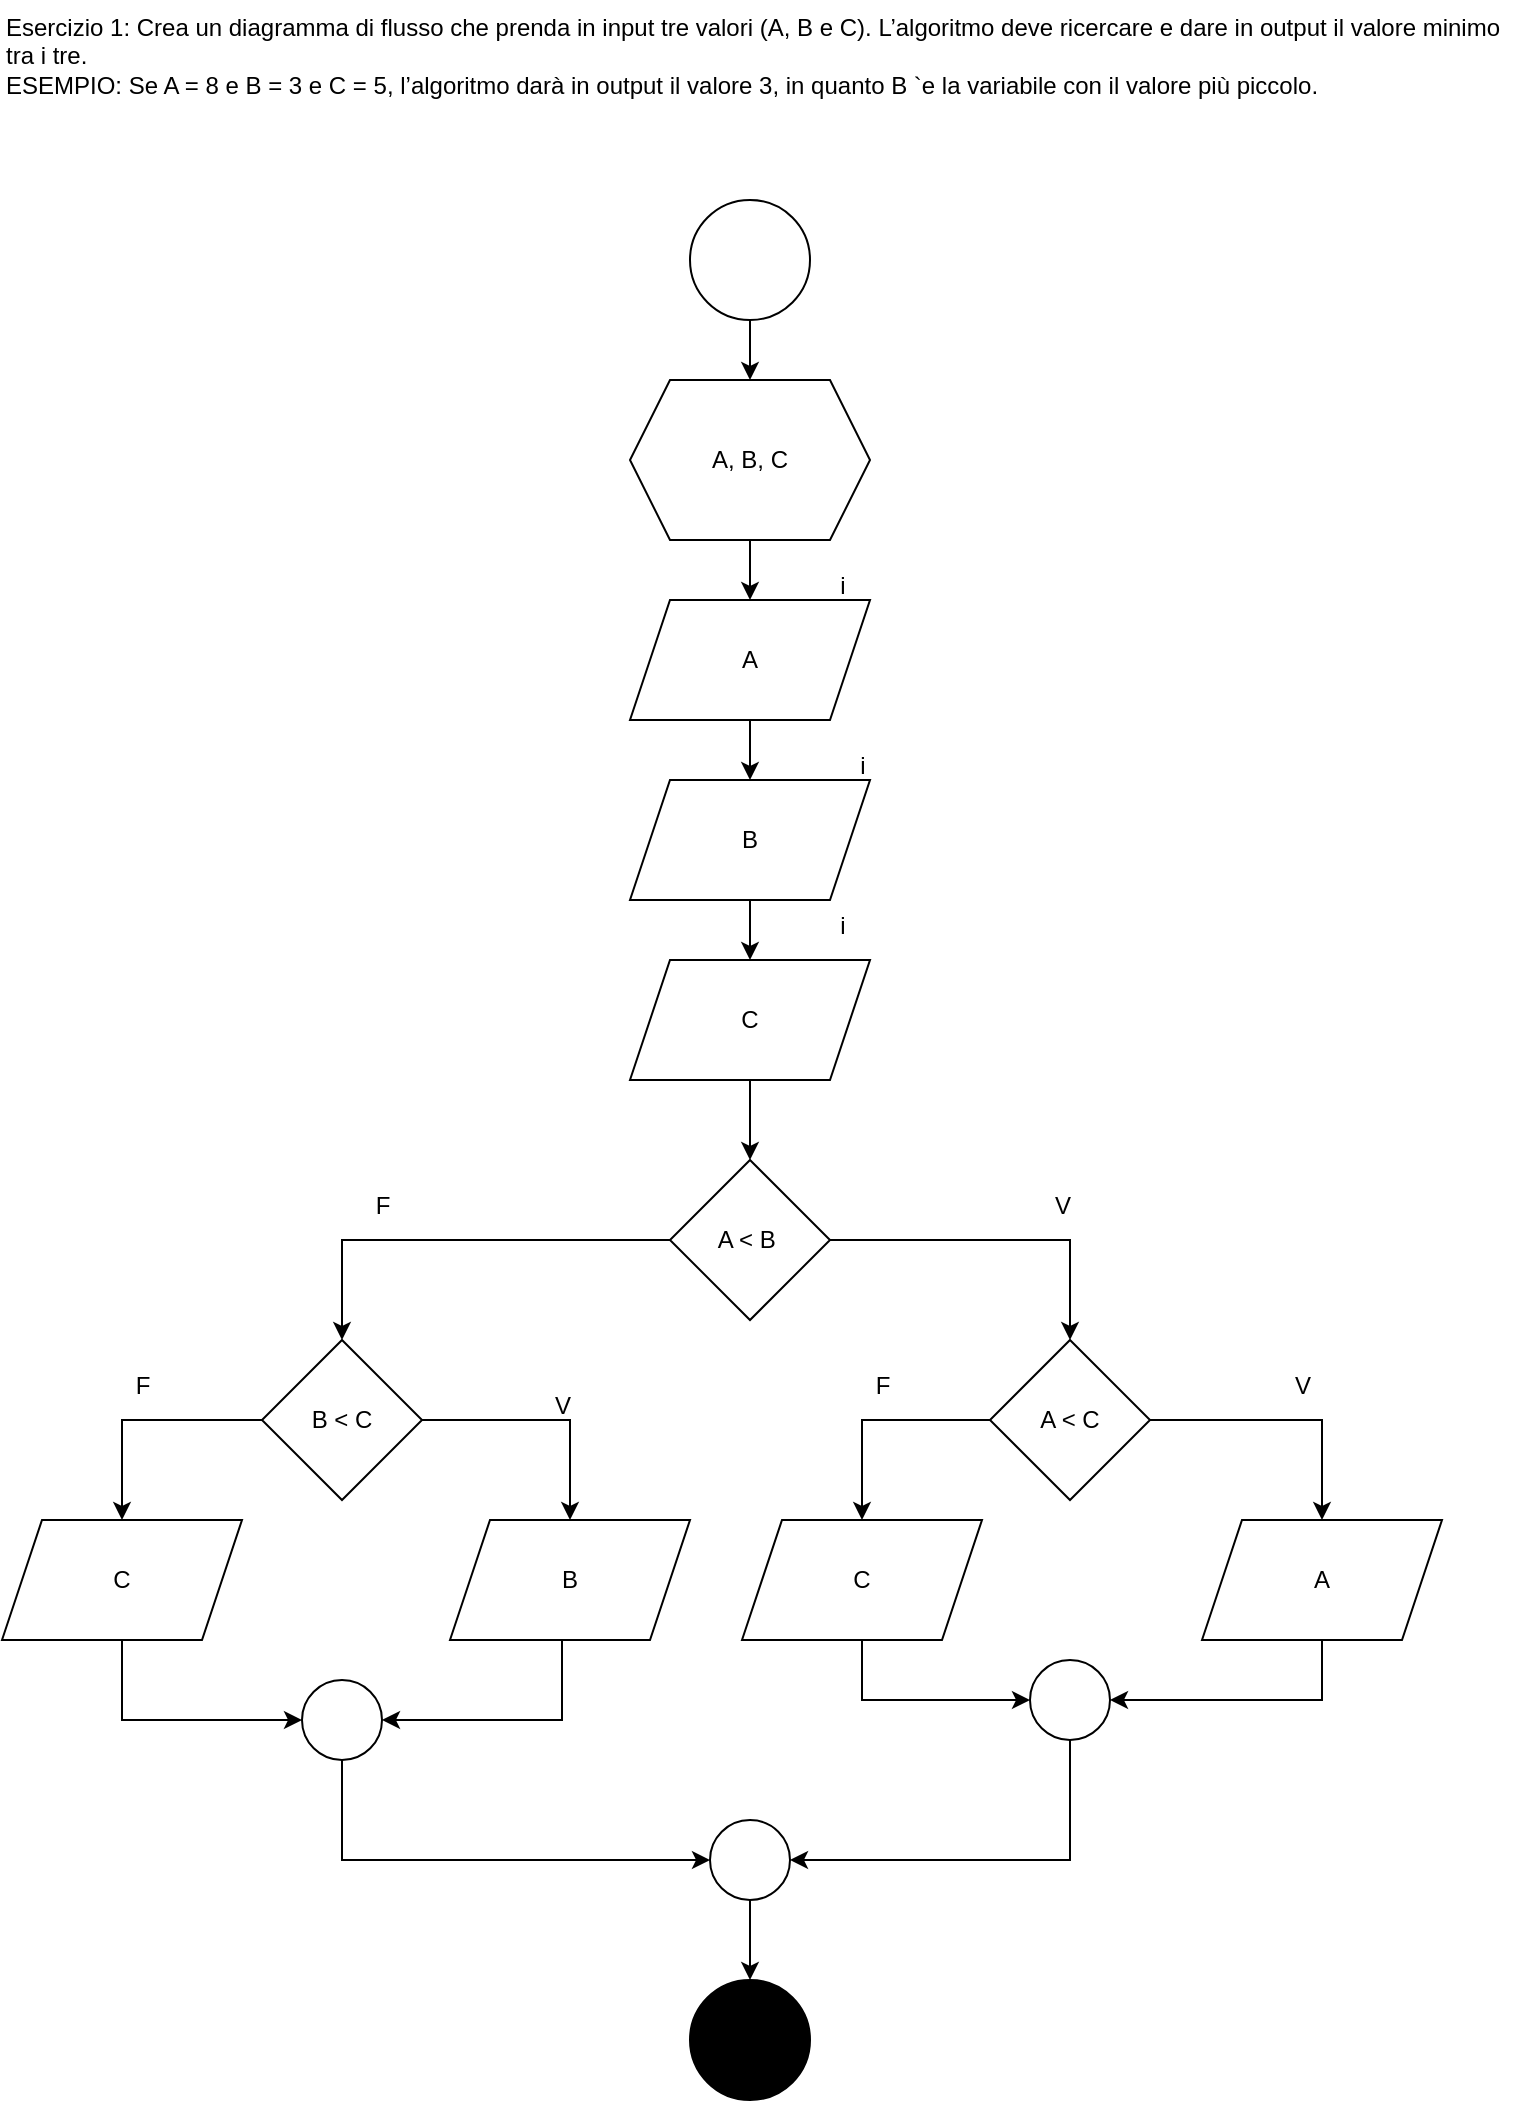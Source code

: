 <mxfile version="25.0.1" pages="3">
  <diagram name="Esercizio1" id="bEEGLLJ7OTbbNJyQvrF7">
    <mxGraphModel grid="1" page="1" gridSize="10" guides="1" tooltips="1" connect="1" arrows="1" fold="1" pageScale="1" pageWidth="827" pageHeight="1169" math="0" shadow="0">
      <root>
        <mxCell id="0" />
        <mxCell id="1" parent="0" />
        <mxCell id="oW1Bl_eHFge_mIeDBe6D-2" value="Esercizio 1: Crea un diagramma di flusso che prenda in input tre valori (A, B e C). L’algoritmo deve ricercare e dare in output il valore minimo tra i tre.&#xa;ESEMPIO: Se A = 8 e B = 3 e C = 5, l’algoritmo darà in output il valore 3, in quanto B `e la variabile con il valore più piccolo." style="text;whiteSpace=wrap;" vertex="1" parent="1">
          <mxGeometry x="40" y="20" width="760" height="90" as="geometry" />
        </mxCell>
        <mxCell id="oW1Bl_eHFge_mIeDBe6D-5" value="" style="edgeStyle=orthogonalEdgeStyle;rounded=0;orthogonalLoop=1;jettySize=auto;html=1;" edge="1" parent="1" source="oW1Bl_eHFge_mIeDBe6D-3" target="oW1Bl_eHFge_mIeDBe6D-4">
          <mxGeometry relative="1" as="geometry" />
        </mxCell>
        <mxCell id="oW1Bl_eHFge_mIeDBe6D-3" value="" style="ellipse;whiteSpace=wrap;html=1;aspect=fixed;" vertex="1" parent="1">
          <mxGeometry x="384" y="120" width="60" height="60" as="geometry" />
        </mxCell>
        <mxCell id="oW1Bl_eHFge_mIeDBe6D-7" value="" style="edgeStyle=orthogonalEdgeStyle;rounded=0;orthogonalLoop=1;jettySize=auto;html=1;" edge="1" parent="1" source="oW1Bl_eHFge_mIeDBe6D-4" target="oW1Bl_eHFge_mIeDBe6D-6">
          <mxGeometry relative="1" as="geometry" />
        </mxCell>
        <mxCell id="oW1Bl_eHFge_mIeDBe6D-4" value="A, B, C" style="shape=hexagon;perimeter=hexagonPerimeter2;whiteSpace=wrap;html=1;fixedSize=1;" vertex="1" parent="1">
          <mxGeometry x="354" y="210" width="120" height="80" as="geometry" />
        </mxCell>
        <mxCell id="oW1Bl_eHFge_mIeDBe6D-9" value="" style="edgeStyle=orthogonalEdgeStyle;rounded=0;orthogonalLoop=1;jettySize=auto;html=1;" edge="1" parent="1" source="oW1Bl_eHFge_mIeDBe6D-6" target="oW1Bl_eHFge_mIeDBe6D-8">
          <mxGeometry relative="1" as="geometry" />
        </mxCell>
        <mxCell id="oW1Bl_eHFge_mIeDBe6D-6" value="A" style="shape=parallelogram;perimeter=parallelogramPerimeter;whiteSpace=wrap;html=1;fixedSize=1;" vertex="1" parent="1">
          <mxGeometry x="354" y="320" width="120" height="60" as="geometry" />
        </mxCell>
        <mxCell id="oW1Bl_eHFge_mIeDBe6D-11" value="" style="edgeStyle=orthogonalEdgeStyle;rounded=0;orthogonalLoop=1;jettySize=auto;html=1;" edge="1" parent="1" source="oW1Bl_eHFge_mIeDBe6D-8" target="oW1Bl_eHFge_mIeDBe6D-10">
          <mxGeometry relative="1" as="geometry" />
        </mxCell>
        <mxCell id="oW1Bl_eHFge_mIeDBe6D-8" value="B" style="shape=parallelogram;perimeter=parallelogramPerimeter;whiteSpace=wrap;html=1;fixedSize=1;" vertex="1" parent="1">
          <mxGeometry x="354" y="410" width="120" height="60" as="geometry" />
        </mxCell>
        <mxCell id="oW1Bl_eHFge_mIeDBe6D-13" value="" style="edgeStyle=orthogonalEdgeStyle;rounded=0;orthogonalLoop=1;jettySize=auto;html=1;" edge="1" parent="1" source="oW1Bl_eHFge_mIeDBe6D-10">
          <mxGeometry relative="1" as="geometry">
            <mxPoint x="414" y="600" as="targetPoint" />
          </mxGeometry>
        </mxCell>
        <mxCell id="oW1Bl_eHFge_mIeDBe6D-10" value="C" style="shape=parallelogram;perimeter=parallelogramPerimeter;whiteSpace=wrap;html=1;fixedSize=1;" vertex="1" parent="1">
          <mxGeometry x="354" y="500" width="120" height="60" as="geometry" />
        </mxCell>
        <mxCell id="oW1Bl_eHFge_mIeDBe6D-15" value="" style="edgeStyle=orthogonalEdgeStyle;rounded=0;orthogonalLoop=1;jettySize=auto;html=1;" edge="1" parent="1">
          <mxGeometry relative="1" as="geometry">
            <mxPoint x="414" y="660" as="sourcePoint" />
          </mxGeometry>
        </mxCell>
        <mxCell id="oW1Bl_eHFge_mIeDBe6D-17" value="" style="edgeStyle=orthogonalEdgeStyle;rounded=0;orthogonalLoop=1;jettySize=auto;html=1;" edge="1" parent="1">
          <mxGeometry relative="1" as="geometry">
            <mxPoint x="414" y="760" as="sourcePoint" />
          </mxGeometry>
        </mxCell>
        <mxCell id="oW1Bl_eHFge_mIeDBe6D-18" value="i" style="text;html=1;align=center;verticalAlign=middle;resizable=0;points=[];autosize=1;strokeColor=none;fillColor=none;" vertex="1" parent="1">
          <mxGeometry x="445" y="298" width="30" height="30" as="geometry" />
        </mxCell>
        <mxCell id="oW1Bl_eHFge_mIeDBe6D-19" value="i" style="text;html=1;align=center;verticalAlign=middle;resizable=0;points=[];autosize=1;strokeColor=none;fillColor=none;" vertex="1" parent="1">
          <mxGeometry x="455" y="388" width="30" height="30" as="geometry" />
        </mxCell>
        <mxCell id="oW1Bl_eHFge_mIeDBe6D-20" value="i" style="text;html=1;align=center;verticalAlign=middle;resizable=0;points=[];autosize=1;strokeColor=none;fillColor=none;" vertex="1" parent="1">
          <mxGeometry x="445" y="468" width="30" height="30" as="geometry" />
        </mxCell>
        <mxCell id="oWS30heGl_dLO_c3H0Wu-3" value="" style="edgeStyle=orthogonalEdgeStyle;rounded=0;orthogonalLoop=1;jettySize=auto;html=1;" edge="1" parent="1" source="oWS30heGl_dLO_c3H0Wu-1" target="oWS30heGl_dLO_c3H0Wu-2">
          <mxGeometry relative="1" as="geometry" />
        </mxCell>
        <mxCell id="oWS30heGl_dLO_c3H0Wu-13" value="" style="edgeStyle=orthogonalEdgeStyle;rounded=0;orthogonalLoop=1;jettySize=auto;html=1;" edge="1" parent="1" source="oWS30heGl_dLO_c3H0Wu-1" target="oWS30heGl_dLO_c3H0Wu-12">
          <mxGeometry relative="1" as="geometry" />
        </mxCell>
        <mxCell id="oWS30heGl_dLO_c3H0Wu-1" value="A &amp;lt; B&amp;nbsp;" style="rhombus;whiteSpace=wrap;html=1;" vertex="1" parent="1">
          <mxGeometry x="374" y="600" width="80" height="80" as="geometry" />
        </mxCell>
        <mxCell id="oWS30heGl_dLO_c3H0Wu-6" value="" style="edgeStyle=orthogonalEdgeStyle;rounded=0;orthogonalLoop=1;jettySize=auto;html=1;" edge="1" parent="1" source="oWS30heGl_dLO_c3H0Wu-2" target="oWS30heGl_dLO_c3H0Wu-5">
          <mxGeometry relative="1" as="geometry" />
        </mxCell>
        <mxCell id="oWS30heGl_dLO_c3H0Wu-9" value="" style="edgeStyle=orthogonalEdgeStyle;rounded=0;orthogonalLoop=1;jettySize=auto;html=1;" edge="1" parent="1" source="oWS30heGl_dLO_c3H0Wu-2" target="oWS30heGl_dLO_c3H0Wu-8">
          <mxGeometry relative="1" as="geometry" />
        </mxCell>
        <mxCell id="oWS30heGl_dLO_c3H0Wu-2" value="A &amp;lt; C" style="rhombus;whiteSpace=wrap;html=1;" vertex="1" parent="1">
          <mxGeometry x="534" y="690" width="80" height="80" as="geometry" />
        </mxCell>
        <mxCell id="oWS30heGl_dLO_c3H0Wu-4" value="V" style="text;html=1;align=center;verticalAlign=middle;resizable=0;points=[];autosize=1;strokeColor=none;fillColor=none;" vertex="1" parent="1">
          <mxGeometry x="555" y="608" width="30" height="30" as="geometry" />
        </mxCell>
        <mxCell id="oWS30heGl_dLO_c3H0Wu-25" style="edgeStyle=orthogonalEdgeStyle;rounded=0;orthogonalLoop=1;jettySize=auto;html=1;entryX=1;entryY=0.5;entryDx=0;entryDy=0;" edge="1" parent="1" source="oWS30heGl_dLO_c3H0Wu-5" target="oWS30heGl_dLO_c3H0Wu-22">
          <mxGeometry relative="1" as="geometry">
            <Array as="points">
              <mxPoint x="700" y="870" />
            </Array>
          </mxGeometry>
        </mxCell>
        <mxCell id="oWS30heGl_dLO_c3H0Wu-5" value="A" style="shape=parallelogram;perimeter=parallelogramPerimeter;whiteSpace=wrap;html=1;fixedSize=1;" vertex="1" parent="1">
          <mxGeometry x="640" y="780" width="120" height="60" as="geometry" />
        </mxCell>
        <mxCell id="oWS30heGl_dLO_c3H0Wu-7" value="V" style="text;html=1;align=center;verticalAlign=middle;resizable=0;points=[];autosize=1;strokeColor=none;fillColor=none;" vertex="1" parent="1">
          <mxGeometry x="675" y="698" width="30" height="30" as="geometry" />
        </mxCell>
        <mxCell id="oWS30heGl_dLO_c3H0Wu-24" style="edgeStyle=orthogonalEdgeStyle;rounded=0;orthogonalLoop=1;jettySize=auto;html=1;entryX=0;entryY=0.5;entryDx=0;entryDy=0;" edge="1" parent="1" source="oWS30heGl_dLO_c3H0Wu-8" target="oWS30heGl_dLO_c3H0Wu-22">
          <mxGeometry relative="1" as="geometry">
            <Array as="points">
              <mxPoint x="470" y="870" />
            </Array>
          </mxGeometry>
        </mxCell>
        <mxCell id="oWS30heGl_dLO_c3H0Wu-8" value="C" style="shape=parallelogram;perimeter=parallelogramPerimeter;whiteSpace=wrap;html=1;fixedSize=1;" vertex="1" parent="1">
          <mxGeometry x="410" y="780" width="120" height="60" as="geometry" />
        </mxCell>
        <mxCell id="oWS30heGl_dLO_c3H0Wu-10" value="F" style="text;html=1;align=center;verticalAlign=middle;resizable=0;points=[];autosize=1;strokeColor=none;fillColor=none;" vertex="1" parent="1">
          <mxGeometry x="465" y="698" width="30" height="30" as="geometry" />
        </mxCell>
        <mxCell id="oWS30heGl_dLO_c3H0Wu-16" value="" style="edgeStyle=orthogonalEdgeStyle;rounded=0;orthogonalLoop=1;jettySize=auto;html=1;" edge="1" parent="1" source="oWS30heGl_dLO_c3H0Wu-12" target="oWS30heGl_dLO_c3H0Wu-15">
          <mxGeometry relative="1" as="geometry" />
        </mxCell>
        <mxCell id="oWS30heGl_dLO_c3H0Wu-19" value="" style="edgeStyle=orthogonalEdgeStyle;rounded=0;orthogonalLoop=1;jettySize=auto;html=1;" edge="1" parent="1" source="oWS30heGl_dLO_c3H0Wu-12" target="oWS30heGl_dLO_c3H0Wu-18">
          <mxGeometry relative="1" as="geometry" />
        </mxCell>
        <mxCell id="oWS30heGl_dLO_c3H0Wu-12" value="B &amp;lt; C" style="rhombus;whiteSpace=wrap;html=1;" vertex="1" parent="1">
          <mxGeometry x="170" y="690" width="80" height="80" as="geometry" />
        </mxCell>
        <mxCell id="oWS30heGl_dLO_c3H0Wu-14" value="F" style="text;html=1;align=center;verticalAlign=middle;resizable=0;points=[];autosize=1;strokeColor=none;fillColor=none;" vertex="1" parent="1">
          <mxGeometry x="215" y="608" width="30" height="30" as="geometry" />
        </mxCell>
        <mxCell id="oWS30heGl_dLO_c3H0Wu-23" style="edgeStyle=orthogonalEdgeStyle;rounded=0;orthogonalLoop=1;jettySize=auto;html=1;entryX=1;entryY=0.5;entryDx=0;entryDy=0;" edge="1" parent="1" source="oWS30heGl_dLO_c3H0Wu-15" target="oWS30heGl_dLO_c3H0Wu-20">
          <mxGeometry relative="1" as="geometry">
            <Array as="points">
              <mxPoint x="320" y="880" />
            </Array>
          </mxGeometry>
        </mxCell>
        <mxCell id="oWS30heGl_dLO_c3H0Wu-15" value="B" style="shape=parallelogram;perimeter=parallelogramPerimeter;whiteSpace=wrap;html=1;fixedSize=1;" vertex="1" parent="1">
          <mxGeometry x="264" y="780" width="120" height="60" as="geometry" />
        </mxCell>
        <mxCell id="oWS30heGl_dLO_c3H0Wu-17" value="V" style="text;html=1;align=center;verticalAlign=middle;resizable=0;points=[];autosize=1;strokeColor=none;fillColor=none;" vertex="1" parent="1">
          <mxGeometry x="305" y="708" width="30" height="30" as="geometry" />
        </mxCell>
        <mxCell id="oWS30heGl_dLO_c3H0Wu-21" value="" style="edgeStyle=orthogonalEdgeStyle;rounded=0;orthogonalLoop=1;jettySize=auto;html=1;" edge="1" parent="1" source="oWS30heGl_dLO_c3H0Wu-18" target="oWS30heGl_dLO_c3H0Wu-20">
          <mxGeometry relative="1" as="geometry">
            <Array as="points">
              <mxPoint x="100" y="880" />
            </Array>
          </mxGeometry>
        </mxCell>
        <mxCell id="oWS30heGl_dLO_c3H0Wu-18" value="C" style="shape=parallelogram;perimeter=parallelogramPerimeter;whiteSpace=wrap;html=1;fixedSize=1;" vertex="1" parent="1">
          <mxGeometry x="40" y="780" width="120" height="60" as="geometry" />
        </mxCell>
        <mxCell id="oWS30heGl_dLO_c3H0Wu-27" style="edgeStyle=orthogonalEdgeStyle;rounded=0;orthogonalLoop=1;jettySize=auto;html=1;entryX=0;entryY=0.5;entryDx=0;entryDy=0;" edge="1" parent="1" source="oWS30heGl_dLO_c3H0Wu-20" target="oWS30heGl_dLO_c3H0Wu-26">
          <mxGeometry relative="1" as="geometry">
            <Array as="points">
              <mxPoint x="210" y="950" />
            </Array>
          </mxGeometry>
        </mxCell>
        <mxCell id="oWS30heGl_dLO_c3H0Wu-20" value="" style="ellipse;whiteSpace=wrap;html=1;aspect=fixed;" vertex="1" parent="1">
          <mxGeometry x="190" y="860" width="40" height="40" as="geometry" />
        </mxCell>
        <mxCell id="oWS30heGl_dLO_c3H0Wu-28" style="edgeStyle=orthogonalEdgeStyle;rounded=0;orthogonalLoop=1;jettySize=auto;html=1;entryX=1;entryY=0.5;entryDx=0;entryDy=0;" edge="1" parent="1" source="oWS30heGl_dLO_c3H0Wu-22" target="oWS30heGl_dLO_c3H0Wu-26">
          <mxGeometry relative="1" as="geometry">
            <Array as="points">
              <mxPoint x="574" y="950" />
            </Array>
          </mxGeometry>
        </mxCell>
        <mxCell id="oWS30heGl_dLO_c3H0Wu-22" value="" style="ellipse;whiteSpace=wrap;html=1;aspect=fixed;" vertex="1" parent="1">
          <mxGeometry x="554" y="850" width="40" height="40" as="geometry" />
        </mxCell>
        <mxCell id="oWS30heGl_dLO_c3H0Wu-30" value="" style="edgeStyle=orthogonalEdgeStyle;rounded=0;orthogonalLoop=1;jettySize=auto;html=1;" edge="1" parent="1" source="oWS30heGl_dLO_c3H0Wu-26" target="oWS30heGl_dLO_c3H0Wu-29">
          <mxGeometry relative="1" as="geometry" />
        </mxCell>
        <mxCell id="oWS30heGl_dLO_c3H0Wu-26" value="" style="ellipse;whiteSpace=wrap;html=1;aspect=fixed;" vertex="1" parent="1">
          <mxGeometry x="394" y="930" width="40" height="40" as="geometry" />
        </mxCell>
        <mxCell id="oWS30heGl_dLO_c3H0Wu-29" value="" style="ellipse;whiteSpace=wrap;html=1;aspect=fixed;fillColor=#000000;" vertex="1" parent="1">
          <mxGeometry x="384" y="1010" width="60" height="60" as="geometry" />
        </mxCell>
        <mxCell id="oWS30heGl_dLO_c3H0Wu-31" value="F" style="text;html=1;align=center;verticalAlign=middle;resizable=0;points=[];autosize=1;strokeColor=none;fillColor=none;" vertex="1" parent="1">
          <mxGeometry x="95" y="698" width="30" height="30" as="geometry" />
        </mxCell>
      </root>
    </mxGraphModel>
  </diagram>
  <diagram id="IhHKsH87OmKHc1K-I2tt" name="Esercizio2">
    <mxGraphModel grid="1" page="1" gridSize="10" guides="1" tooltips="1" connect="1" arrows="1" fold="1" pageScale="1" pageWidth="827" pageHeight="1169" math="0" shadow="0">
      <root>
        <mxCell id="0" />
        <mxCell id="1" parent="0" />
        <mxCell id="VLOR1rCuEXc1SV36O96Z-1" value="Esercizio 2: Creare un diagramma di flusso che prenda in input un valore A e verifichi se quel numero è compreso tra 45 e 90.&#xa;Se SI, dovrò aggiungere 10 ala variabile A, altrimenti dorvrò togliere 10 alla variabile A. Dare in output alla fine il valore di A.&#xa;ESEMPIO: Se A = 8, l’algoritmo deve stampare: -2." style="text;whiteSpace=wrap;" vertex="1" parent="1">
          <mxGeometry x="76" y="30" width="710" height="60" as="geometry" />
        </mxCell>
        <mxCell id="VLOR1rCuEXc1SV36O96Z-4" value="" style="edgeStyle=orthogonalEdgeStyle;rounded=0;orthogonalLoop=1;jettySize=auto;html=1;" edge="1" parent="1" source="VLOR1rCuEXc1SV36O96Z-2" target="VLOR1rCuEXc1SV36O96Z-3">
          <mxGeometry relative="1" as="geometry" />
        </mxCell>
        <mxCell id="VLOR1rCuEXc1SV36O96Z-2" value="" style="ellipse;whiteSpace=wrap;html=1;aspect=fixed;" vertex="1" parent="1">
          <mxGeometry x="384" y="120" width="60" height="60" as="geometry" />
        </mxCell>
        <mxCell id="VLOR1rCuEXc1SV36O96Z-6" value="" style="edgeStyle=orthogonalEdgeStyle;rounded=0;orthogonalLoop=1;jettySize=auto;html=1;" edge="1" parent="1" source="VLOR1rCuEXc1SV36O96Z-3" target="VLOR1rCuEXc1SV36O96Z-5">
          <mxGeometry relative="1" as="geometry" />
        </mxCell>
        <mxCell id="VLOR1rCuEXc1SV36O96Z-3" value="A" style="shape=hexagon;perimeter=hexagonPerimeter2;whiteSpace=wrap;html=1;fixedSize=1;" vertex="1" parent="1">
          <mxGeometry x="354" y="200" width="120" height="80" as="geometry" />
        </mxCell>
        <mxCell id="VLOR1rCuEXc1SV36O96Z-8" value="" style="edgeStyle=orthogonalEdgeStyle;rounded=0;orthogonalLoop=1;jettySize=auto;html=1;" edge="1" parent="1" source="VLOR1rCuEXc1SV36O96Z-5" target="VLOR1rCuEXc1SV36O96Z-7">
          <mxGeometry relative="1" as="geometry" />
        </mxCell>
        <mxCell id="VLOR1rCuEXc1SV36O96Z-5" value="A" style="shape=parallelogram;perimeter=parallelogramPerimeter;whiteSpace=wrap;html=1;fixedSize=1;" vertex="1" parent="1">
          <mxGeometry x="354" y="310" width="120" height="60" as="geometry" />
        </mxCell>
        <mxCell id="bXKrPaRNPgXGQ0E9PXtB-4" value="" style="edgeStyle=orthogonalEdgeStyle;rounded=0;orthogonalLoop=1;jettySize=auto;html=1;" edge="1" parent="1" source="VLOR1rCuEXc1SV36O96Z-7" target="bXKrPaRNPgXGQ0E9PXtB-3">
          <mxGeometry relative="1" as="geometry" />
        </mxCell>
        <mxCell id="bXKrPaRNPgXGQ0E9PXtB-7" value="" style="edgeStyle=orthogonalEdgeStyle;rounded=0;orthogonalLoop=1;jettySize=auto;html=1;" edge="1" parent="1" source="VLOR1rCuEXc1SV36O96Z-7" target="bXKrPaRNPgXGQ0E9PXtB-6">
          <mxGeometry relative="1" as="geometry" />
        </mxCell>
        <mxCell id="VLOR1rCuEXc1SV36O96Z-7" value="A&amp;gt;=45 &amp;amp;&amp;amp; A&amp;lt;=90" style="rhombus;whiteSpace=wrap;html=1;" vertex="1" parent="1">
          <mxGeometry x="374" y="400" width="80" height="80" as="geometry" />
        </mxCell>
        <mxCell id="bXKrPaRNPgXGQ0E9PXtB-9" value="" style="edgeStyle=orthogonalEdgeStyle;rounded=0;orthogonalLoop=1;jettySize=auto;html=1;" edge="1" parent="1" source="bXKrPaRNPgXGQ0E9PXtB-3" target="bXKrPaRNPgXGQ0E9PXtB-8">
          <mxGeometry relative="1" as="geometry" />
        </mxCell>
        <mxCell id="bXKrPaRNPgXGQ0E9PXtB-3" value="A = A + 10" style="whiteSpace=wrap;html=1;" vertex="1" parent="1">
          <mxGeometry x="514" y="490" width="120" height="60" as="geometry" />
        </mxCell>
        <mxCell id="bXKrPaRNPgXGQ0E9PXtB-5" value="V" style="text;html=1;align=center;verticalAlign=middle;resizable=0;points=[];autosize=1;strokeColor=none;fillColor=none;" vertex="1" parent="1">
          <mxGeometry x="535" y="408" width="30" height="30" as="geometry" />
        </mxCell>
        <mxCell id="bXKrPaRNPgXGQ0E9PXtB-11" value="" style="edgeStyle=orthogonalEdgeStyle;rounded=0;orthogonalLoop=1;jettySize=auto;html=1;" edge="1" parent="1" source="bXKrPaRNPgXGQ0E9PXtB-6" target="bXKrPaRNPgXGQ0E9PXtB-10">
          <mxGeometry relative="1" as="geometry" />
        </mxCell>
        <mxCell id="bXKrPaRNPgXGQ0E9PXtB-6" value="A = A - 10" style="whiteSpace=wrap;html=1;" vertex="1" parent="1">
          <mxGeometry x="190" y="490" width="120" height="60" as="geometry" />
        </mxCell>
        <mxCell id="bXKrPaRNPgXGQ0E9PXtB-14" style="edgeStyle=orthogonalEdgeStyle;rounded=0;orthogonalLoop=1;jettySize=auto;html=1;entryX=1;entryY=0.5;entryDx=0;entryDy=0;" edge="1" parent="1" source="bXKrPaRNPgXGQ0E9PXtB-8" target="bXKrPaRNPgXGQ0E9PXtB-12">
          <mxGeometry relative="1" as="geometry">
            <Array as="points">
              <mxPoint x="574" y="690" />
            </Array>
          </mxGeometry>
        </mxCell>
        <mxCell id="bXKrPaRNPgXGQ0E9PXtB-8" value="A" style="shape=parallelogram;perimeter=parallelogramPerimeter;whiteSpace=wrap;html=1;fixedSize=1;" vertex="1" parent="1">
          <mxGeometry x="514" y="585" width="120" height="60" as="geometry" />
        </mxCell>
        <mxCell id="bXKrPaRNPgXGQ0E9PXtB-13" value="" style="edgeStyle=orthogonalEdgeStyle;rounded=0;orthogonalLoop=1;jettySize=auto;html=1;" edge="1" parent="1" source="bXKrPaRNPgXGQ0E9PXtB-10" target="bXKrPaRNPgXGQ0E9PXtB-12">
          <mxGeometry relative="1" as="geometry">
            <Array as="points">
              <mxPoint x="250" y="685" />
            </Array>
          </mxGeometry>
        </mxCell>
        <mxCell id="bXKrPaRNPgXGQ0E9PXtB-10" value="A" style="shape=parallelogram;perimeter=parallelogramPerimeter;whiteSpace=wrap;html=1;fixedSize=1;" vertex="1" parent="1">
          <mxGeometry x="190" y="585" width="120" height="60" as="geometry" />
        </mxCell>
        <mxCell id="bXKrPaRNPgXGQ0E9PXtB-16" value="" style="edgeStyle=orthogonalEdgeStyle;rounded=0;orthogonalLoop=1;jettySize=auto;html=1;" edge="1" parent="1" source="bXKrPaRNPgXGQ0E9PXtB-12" target="bXKrPaRNPgXGQ0E9PXtB-15">
          <mxGeometry relative="1" as="geometry" />
        </mxCell>
        <mxCell id="bXKrPaRNPgXGQ0E9PXtB-12" value="" style="ellipse;whiteSpace=wrap;html=1;aspect=fixed;" vertex="1" parent="1">
          <mxGeometry x="394" y="670" width="40" height="40" as="geometry" />
        </mxCell>
        <mxCell id="bXKrPaRNPgXGQ0E9PXtB-15" value="" style="ellipse;whiteSpace=wrap;html=1;aspect=fixed;fillColor=#000000;" vertex="1" parent="1">
          <mxGeometry x="384" y="750" width="60" height="60" as="geometry" />
        </mxCell>
        <mxCell id="bXKrPaRNPgXGQ0E9PXtB-17" value="i" style="text;html=1;align=center;verticalAlign=middle;resizable=0;points=[];autosize=1;strokeColor=none;fillColor=none;" vertex="1" parent="1">
          <mxGeometry x="455" y="278" width="30" height="30" as="geometry" />
        </mxCell>
        <mxCell id="bXKrPaRNPgXGQ0E9PXtB-18" value="o" style="text;html=1;align=center;verticalAlign=middle;resizable=0;points=[];autosize=1;strokeColor=none;fillColor=none;" vertex="1" parent="1">
          <mxGeometry x="295" y="560" width="30" height="30" as="geometry" />
        </mxCell>
        <mxCell id="bXKrPaRNPgXGQ0E9PXtB-19" value="o" style="text;html=1;align=center;verticalAlign=middle;resizable=0;points=[];autosize=1;strokeColor=none;fillColor=none;" vertex="1" parent="1">
          <mxGeometry x="615" y="558" width="30" height="30" as="geometry" />
        </mxCell>
      </root>
    </mxGraphModel>
  </diagram>
  <diagram id="dpHXQyQt7yomIiqoSShF" name="Esercizio3">
    <mxGraphModel grid="1" page="1" gridSize="10" guides="1" tooltips="1" connect="1" arrows="1" fold="1" pageScale="1" pageWidth="827" pageHeight="1169" math="0" shadow="0">
      <root>
        <mxCell id="0" />
        <mxCell id="1" parent="0" />
        <mxCell id="JqWWy_C_pOQlOoObfxrH-1" value="Esercizio 3: Creare un diagramma di flusso che prenda in input un valore A ed un valore B. Se entrambi i valori sono minori di 30 o maggiori di 60 allora si deve sommare A con B e stampare il risultato, altrimenti bisogna sottrare dalla variabile A la variabile B e stapare il risultato.&#xa;ESEMPIO: Se A = 33 e B 45, l’algoritmo sommare entrambi i valori e stampare il risultato, ovvero 78.&#xa;N.B. Come e dove posso utilizzare un altro valore per la somma o differenza, oltre alla variabile A e B?" style="text;whiteSpace=wrap;" vertex="1" parent="1">
          <mxGeometry x="40" y="30" width="740" height="80" as="geometry" />
        </mxCell>
        <mxCell id="U7o5_-ponXefEtZOz1nV-3" value="" style="edgeStyle=orthogonalEdgeStyle;rounded=0;orthogonalLoop=1;jettySize=auto;html=1;" edge="1" parent="1" source="U7o5_-ponXefEtZOz1nV-1" target="U7o5_-ponXefEtZOz1nV-2">
          <mxGeometry relative="1" as="geometry" />
        </mxCell>
        <mxCell id="U7o5_-ponXefEtZOz1nV-1" value="" style="ellipse;whiteSpace=wrap;html=1;aspect=fixed;" vertex="1" parent="1">
          <mxGeometry x="384" y="120" width="60" height="60" as="geometry" />
        </mxCell>
        <mxCell id="U7o5_-ponXefEtZOz1nV-5" value="" style="edgeStyle=orthogonalEdgeStyle;rounded=0;orthogonalLoop=1;jettySize=auto;html=1;" edge="1" parent="1" source="U7o5_-ponXefEtZOz1nV-2" target="U7o5_-ponXefEtZOz1nV-4">
          <mxGeometry relative="1" as="geometry" />
        </mxCell>
        <mxCell id="U7o5_-ponXefEtZOz1nV-2" value="A, B, SOMMA, DIFFERENZA" style="shape=hexagon;perimeter=hexagonPerimeter2;whiteSpace=wrap;html=1;fixedSize=1;" vertex="1" parent="1">
          <mxGeometry x="354" y="200" width="120" height="80" as="geometry" />
        </mxCell>
        <mxCell id="U7o5_-ponXefEtZOz1nV-8" value="" style="edgeStyle=orthogonalEdgeStyle;rounded=0;orthogonalLoop=1;jettySize=auto;html=1;" edge="1" parent="1" source="U7o5_-ponXefEtZOz1nV-4" target="U7o5_-ponXefEtZOz1nV-7">
          <mxGeometry relative="1" as="geometry" />
        </mxCell>
        <mxCell id="U7o5_-ponXefEtZOz1nV-4" value="A, B" style="shape=parallelogram;perimeter=parallelogramPerimeter;whiteSpace=wrap;html=1;fixedSize=1;" vertex="1" parent="1">
          <mxGeometry x="354" y="310" width="120" height="60" as="geometry" />
        </mxCell>
        <mxCell id="U7o5_-ponXefEtZOz1nV-6" value="i" style="text;html=1;align=center;verticalAlign=middle;resizable=0;points=[];autosize=1;strokeColor=none;fillColor=none;" vertex="1" parent="1">
          <mxGeometry x="455" y="288" width="30" height="30" as="geometry" />
        </mxCell>
        <mxCell id="U7o5_-ponXefEtZOz1nV-10" style="edgeStyle=orthogonalEdgeStyle;rounded=0;orthogonalLoop=1;jettySize=auto;html=1;entryX=0.5;entryY=0;entryDx=0;entryDy=0;" edge="1" parent="1" source="U7o5_-ponXefEtZOz1nV-7" target="U7o5_-ponXefEtZOz1nV-9">
          <mxGeometry relative="1" as="geometry" />
        </mxCell>
        <mxCell id="U7o5_-ponXefEtZOz1nV-20" value="" style="edgeStyle=orthogonalEdgeStyle;rounded=0;orthogonalLoop=1;jettySize=auto;html=1;" edge="1" parent="1" source="U7o5_-ponXefEtZOz1nV-7" target="U7o5_-ponXefEtZOz1nV-19">
          <mxGeometry relative="1" as="geometry" />
        </mxCell>
        <mxCell id="U7o5_-ponXefEtZOz1nV-7" value="A &amp;gt;=30 || A&amp;lt;=60" style="rhombus;whiteSpace=wrap;html=1;" vertex="1" parent="1">
          <mxGeometry x="356" y="400" width="116" height="110" as="geometry" />
        </mxCell>
        <mxCell id="U7o5_-ponXefEtZOz1nV-16" value="" style="edgeStyle=orthogonalEdgeStyle;rounded=0;orthogonalLoop=1;jettySize=auto;html=1;" edge="1" parent="1" source="U7o5_-ponXefEtZOz1nV-9" target="U7o5_-ponXefEtZOz1nV-15">
          <mxGeometry relative="1" as="geometry" />
        </mxCell>
        <mxCell id="U7o5_-ponXefEtZOz1nV-18" value="" style="edgeStyle=orthogonalEdgeStyle;rounded=0;orthogonalLoop=1;jettySize=auto;html=1;" edge="1" parent="1" source="U7o5_-ponXefEtZOz1nV-9" target="U7o5_-ponXefEtZOz1nV-17">
          <mxGeometry relative="1" as="geometry" />
        </mxCell>
        <mxCell id="U7o5_-ponXefEtZOz1nV-9" value="B &amp;gt;=30 || B&amp;lt;=60" style="rhombus;whiteSpace=wrap;html=1;" vertex="1" parent="1">
          <mxGeometry x="530" y="500" width="116" height="110" as="geometry" />
        </mxCell>
        <mxCell id="U7o5_-ponXefEtZOz1nV-11" value="V" style="text;html=1;align=center;verticalAlign=middle;resizable=0;points=[];autosize=1;strokeColor=none;fillColor=none;" vertex="1" parent="1">
          <mxGeometry x="565" y="418" width="30" height="30" as="geometry" />
        </mxCell>
        <mxCell id="U7o5_-ponXefEtZOz1nV-30" value="" style="edgeStyle=orthogonalEdgeStyle;rounded=0;orthogonalLoop=1;jettySize=auto;html=1;" edge="1" parent="1" source="U7o5_-ponXefEtZOz1nV-15" target="U7o5_-ponXefEtZOz1nV-29">
          <mxGeometry relative="1" as="geometry" />
        </mxCell>
        <mxCell id="U7o5_-ponXefEtZOz1nV-15" value="SOMMA = A + B" style="whiteSpace=wrap;html=1;" vertex="1" parent="1">
          <mxGeometry x="650" y="620" width="120" height="60" as="geometry" />
        </mxCell>
        <mxCell id="U7o5_-ponXefEtZOz1nV-32" value="" style="edgeStyle=orthogonalEdgeStyle;rounded=0;orthogonalLoop=1;jettySize=auto;html=1;" edge="1" parent="1" source="U7o5_-ponXefEtZOz1nV-17" target="U7o5_-ponXefEtZOz1nV-31">
          <mxGeometry relative="1" as="geometry" />
        </mxCell>
        <mxCell id="U7o5_-ponXefEtZOz1nV-17" value="DIFFERENZA = &amp;nbsp;A - B" style="whiteSpace=wrap;html=1;" vertex="1" parent="1">
          <mxGeometry x="380" y="620" width="120" height="60" as="geometry" />
        </mxCell>
        <mxCell id="U7o5_-ponXefEtZOz1nV-34" value="" style="edgeStyle=orthogonalEdgeStyle;rounded=0;orthogonalLoop=1;jettySize=auto;html=1;" edge="1" parent="1" source="U7o5_-ponXefEtZOz1nV-19" target="U7o5_-ponXefEtZOz1nV-33">
          <mxGeometry relative="1" as="geometry" />
        </mxCell>
        <mxCell id="U7o5_-ponXefEtZOz1nV-19" value="DIFFERENZA = &amp;nbsp;A - B" style="whiteSpace=wrap;html=1;" vertex="1" parent="1">
          <mxGeometry x="110" y="620" width="120" height="60" as="geometry" />
        </mxCell>
        <mxCell id="U7o5_-ponXefEtZOz1nV-28" value="" style="edgeStyle=orthogonalEdgeStyle;rounded=0;orthogonalLoop=1;jettySize=auto;html=1;" edge="1" parent="1" source="U7o5_-ponXefEtZOz1nV-24" target="U7o5_-ponXefEtZOz1nV-27">
          <mxGeometry relative="1" as="geometry" />
        </mxCell>
        <mxCell id="U7o5_-ponXefEtZOz1nV-24" value="" style="ellipse;whiteSpace=wrap;html=1;aspect=fixed;" vertex="1" parent="1">
          <mxGeometry x="394" y="890" width="40" height="40" as="geometry" />
        </mxCell>
        <mxCell id="U7o5_-ponXefEtZOz1nV-27" value="" style="ellipse;whiteSpace=wrap;html=1;aspect=fixed;fillColor=#000000;" vertex="1" parent="1">
          <mxGeometry x="384" y="950" width="60" height="60" as="geometry" />
        </mxCell>
        <mxCell id="U7o5_-ponXefEtZOz1nV-38" style="edgeStyle=orthogonalEdgeStyle;rounded=0;orthogonalLoop=1;jettySize=auto;html=1;entryX=1;entryY=0.5;entryDx=0;entryDy=0;" edge="1" parent="1" source="U7o5_-ponXefEtZOz1nV-29" target="U7o5_-ponXefEtZOz1nV-36">
          <mxGeometry relative="1" as="geometry">
            <Array as="points">
              <mxPoint x="710" y="840" />
            </Array>
          </mxGeometry>
        </mxCell>
        <mxCell id="U7o5_-ponXefEtZOz1nV-29" value="SOMMA" style="shape=parallelogram;perimeter=parallelogramPerimeter;whiteSpace=wrap;html=1;fixedSize=1;" vertex="1" parent="1">
          <mxGeometry x="650" y="710" width="120" height="60" as="geometry" />
        </mxCell>
        <mxCell id="U7o5_-ponXefEtZOz1nV-37" style="edgeStyle=orthogonalEdgeStyle;rounded=0;orthogonalLoop=1;jettySize=auto;html=1;entryX=0;entryY=0.5;entryDx=0;entryDy=0;" edge="1" parent="1" source="U7o5_-ponXefEtZOz1nV-31" target="U7o5_-ponXefEtZOz1nV-36">
          <mxGeometry relative="1" as="geometry">
            <Array as="points">
              <mxPoint x="440" y="840" />
            </Array>
          </mxGeometry>
        </mxCell>
        <mxCell id="U7o5_-ponXefEtZOz1nV-31" value="DIFFERENZA" style="shape=parallelogram;perimeter=parallelogramPerimeter;whiteSpace=wrap;html=1;fixedSize=1;" vertex="1" parent="1">
          <mxGeometry x="380" y="710" width="120" height="60" as="geometry" />
        </mxCell>
        <mxCell id="U7o5_-ponXefEtZOz1nV-39" style="edgeStyle=orthogonalEdgeStyle;rounded=0;orthogonalLoop=1;jettySize=auto;html=1;entryX=0;entryY=0.5;entryDx=0;entryDy=0;" edge="1" parent="1" source="U7o5_-ponXefEtZOz1nV-33" target="U7o5_-ponXefEtZOz1nV-24">
          <mxGeometry relative="1" as="geometry">
            <Array as="points">
              <mxPoint x="170" y="910" />
            </Array>
          </mxGeometry>
        </mxCell>
        <mxCell id="U7o5_-ponXefEtZOz1nV-33" value="DIFFERENZA" style="shape=parallelogram;perimeter=parallelogramPerimeter;whiteSpace=wrap;html=1;fixedSize=1;" vertex="1" parent="1">
          <mxGeometry x="110" y="710" width="120" height="60" as="geometry" />
        </mxCell>
        <mxCell id="U7o5_-ponXefEtZOz1nV-40" style="edgeStyle=orthogonalEdgeStyle;rounded=0;orthogonalLoop=1;jettySize=auto;html=1;entryX=1;entryY=0.5;entryDx=0;entryDy=0;" edge="1" parent="1" source="U7o5_-ponXefEtZOz1nV-36" target="U7o5_-ponXefEtZOz1nV-24">
          <mxGeometry relative="1" as="geometry">
            <Array as="points">
              <mxPoint x="588" y="910" />
            </Array>
          </mxGeometry>
        </mxCell>
        <mxCell id="U7o5_-ponXefEtZOz1nV-36" value="" style="ellipse;whiteSpace=wrap;html=1;aspect=fixed;" vertex="1" parent="1">
          <mxGeometry x="568" y="820" width="40" height="40" as="geometry" />
        </mxCell>
        <mxCell id="U7o5_-ponXefEtZOz1nV-41" value="o" style="text;html=1;align=center;verticalAlign=middle;resizable=0;points=[];autosize=1;strokeColor=none;fillColor=none;" vertex="1" parent="1">
          <mxGeometry x="475" y="688" width="30" height="30" as="geometry" />
        </mxCell>
        <mxCell id="U7o5_-ponXefEtZOz1nV-43" value="o" style="text;html=1;align=center;verticalAlign=middle;resizable=0;points=[];autosize=1;strokeColor=none;fillColor=none;" vertex="1" parent="1">
          <mxGeometry x="740" y="688" width="30" height="30" as="geometry" />
        </mxCell>
        <mxCell id="U7o5_-ponXefEtZOz1nV-44" value="o" style="text;html=1;align=center;verticalAlign=middle;resizable=0;points=[];autosize=1;strokeColor=none;fillColor=none;" vertex="1" parent="1">
          <mxGeometry x="205" y="688" width="30" height="30" as="geometry" />
        </mxCell>
        <mxCell id="jTiRxe0RkhRwJSWM85-Z-1" value="F" style="text;html=1;align=center;verticalAlign=middle;resizable=0;points=[];autosize=1;strokeColor=none;fillColor=none;" vertex="1" parent="1">
          <mxGeometry x="175" y="428" width="30" height="30" as="geometry" />
        </mxCell>
        <mxCell id="jTiRxe0RkhRwJSWM85-Z-2" value="F" style="text;html=1;align=center;verticalAlign=middle;resizable=0;points=[];autosize=1;strokeColor=none;fillColor=none;" vertex="1" parent="1">
          <mxGeometry x="435" y="528" width="30" height="30" as="geometry" />
        </mxCell>
        <mxCell id="jTiRxe0RkhRwJSWM85-Z-3" value="V" style="text;html=1;align=center;verticalAlign=middle;resizable=0;points=[];autosize=1;strokeColor=none;fillColor=none;" vertex="1" parent="1">
          <mxGeometry x="675" y="528" width="30" height="30" as="geometry" />
        </mxCell>
      </root>
    </mxGraphModel>
  </diagram>
</mxfile>
